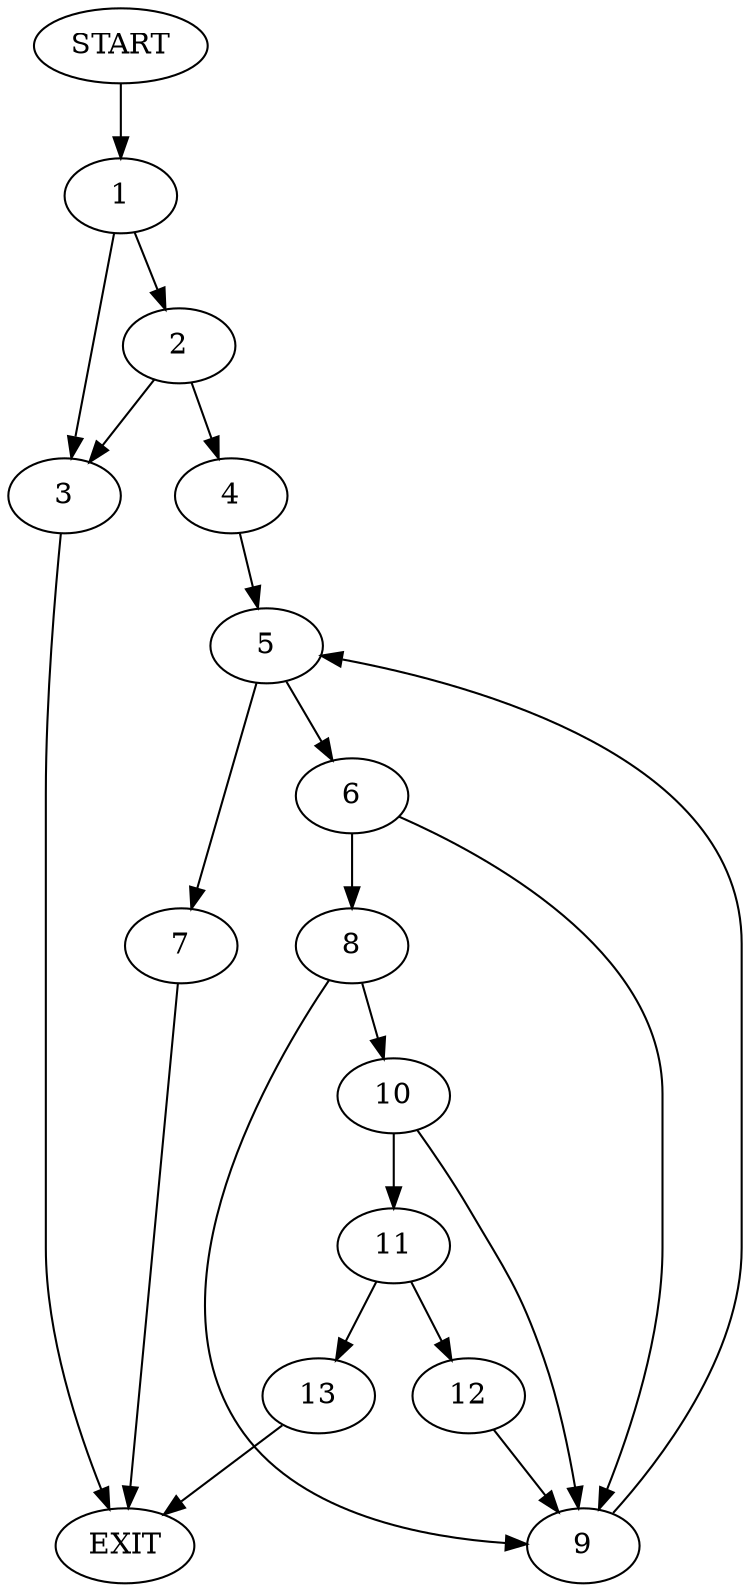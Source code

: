 digraph {
0 [label="START"]
14 [label="EXIT"]
0 -> 1
1 -> 2
1 -> 3
3 -> 14
2 -> 3
2 -> 4
4 -> 5
5 -> 6
5 -> 7
7 -> 14
6 -> 8
6 -> 9
8 -> 10
8 -> 9
9 -> 5
10 -> 11
10 -> 9
11 -> 12
11 -> 13
12 -> 9
13 -> 14
}

